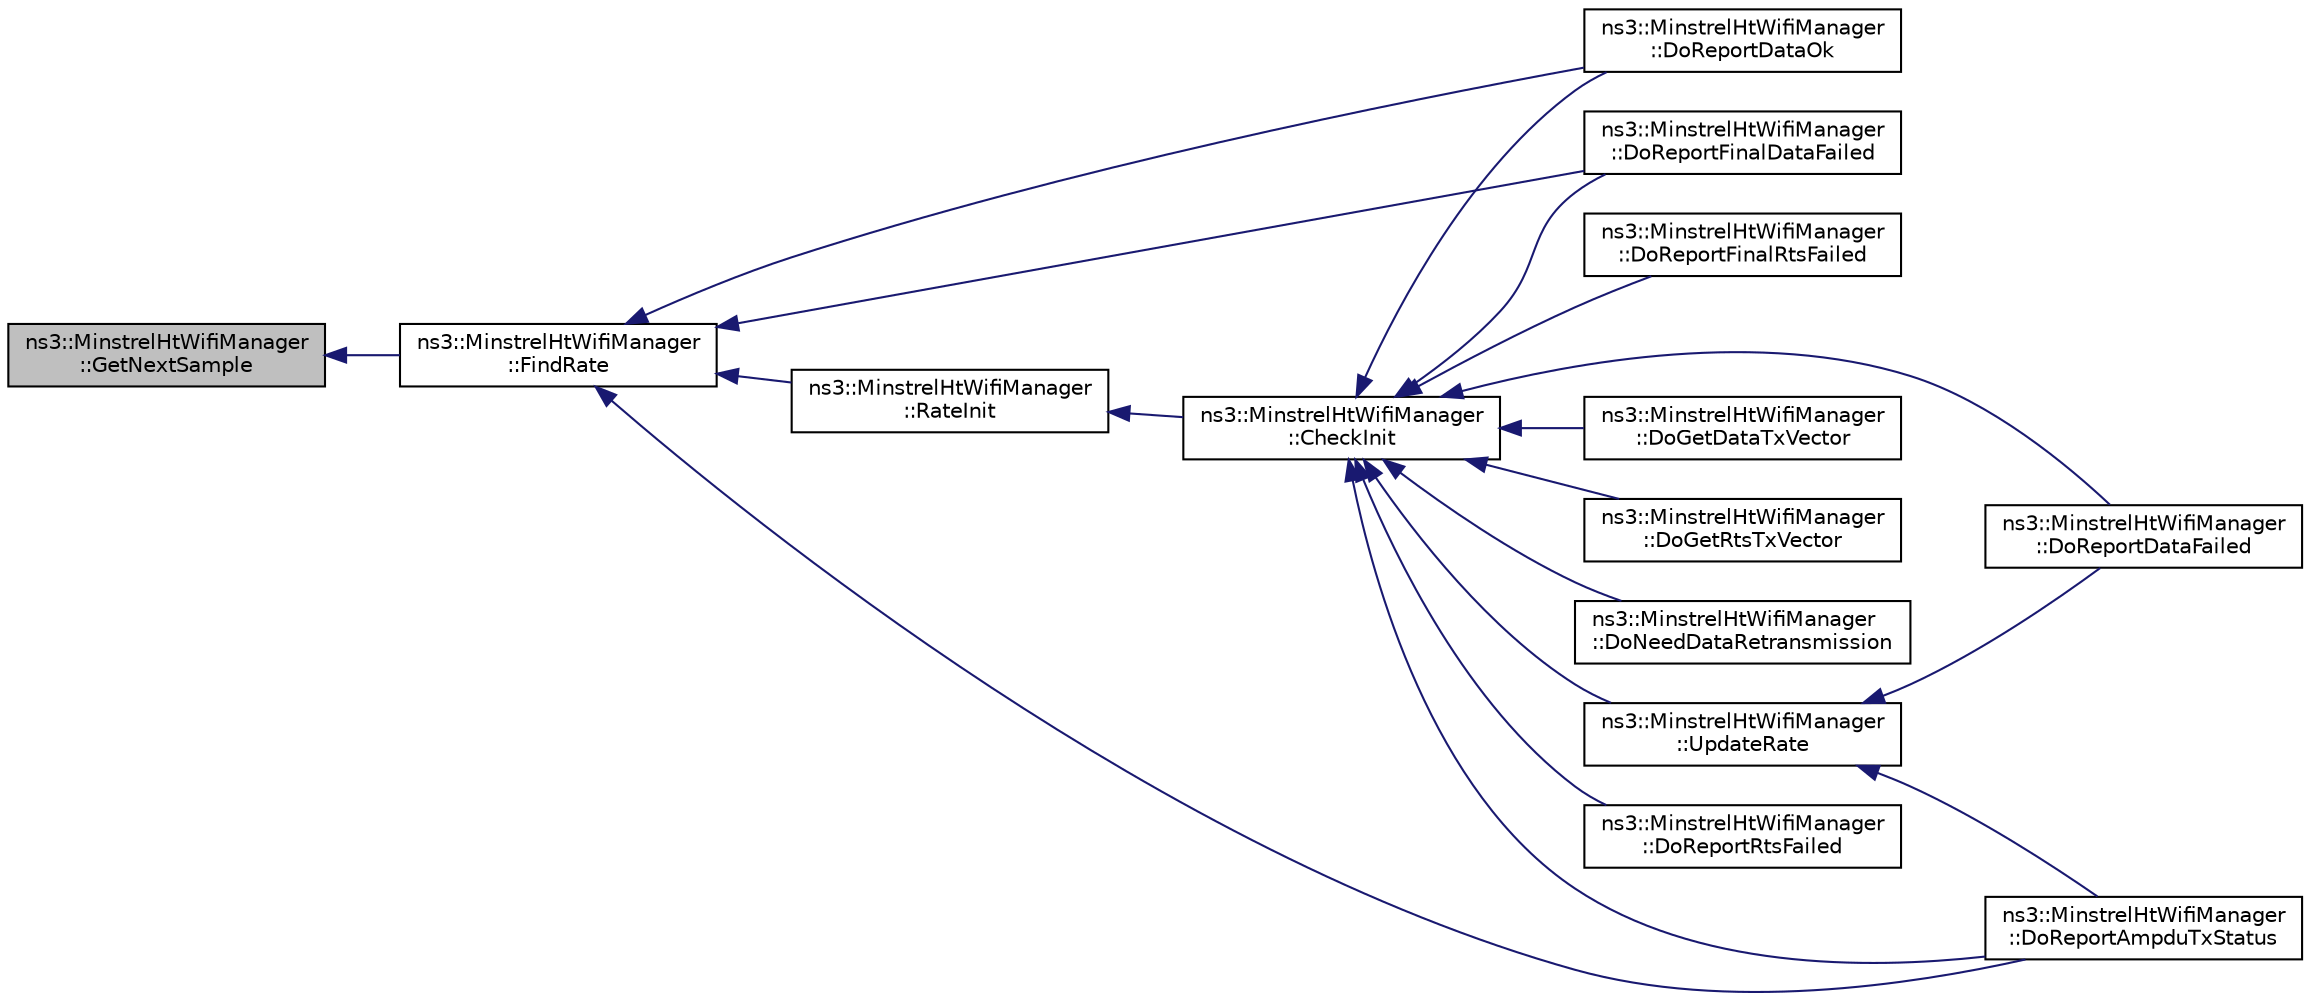 digraph "ns3::MinstrelHtWifiManager::GetNextSample"
{
  edge [fontname="Helvetica",fontsize="10",labelfontname="Helvetica",labelfontsize="10"];
  node [fontname="Helvetica",fontsize="10",shape=record];
  rankdir="LR";
  Node1 [label="ns3::MinstrelHtWifiManager\l::GetNextSample",height=0.2,width=0.4,color="black", fillcolor="grey75", style="filled", fontcolor="black"];
  Node1 -> Node2 [dir="back",color="midnightblue",fontsize="10",style="solid"];
  Node2 [label="ns3::MinstrelHtWifiManager\l::FindRate",height=0.2,width=0.4,color="black", fillcolor="white", style="filled",URL="$dd/d09/classns3_1_1MinstrelHtWifiManager.html#a06c5d6ae62e898a226ffd6cb0b448038"];
  Node2 -> Node3 [dir="back",color="midnightblue",fontsize="10",style="solid"];
  Node3 [label="ns3::MinstrelHtWifiManager\l::DoReportDataOk",height=0.2,width=0.4,color="black", fillcolor="white", style="filled",URL="$dd/d09/classns3_1_1MinstrelHtWifiManager.html#a62ad32df22d4a75101d001e6e6635559"];
  Node2 -> Node4 [dir="back",color="midnightblue",fontsize="10",style="solid"];
  Node4 [label="ns3::MinstrelHtWifiManager\l::DoReportFinalDataFailed",height=0.2,width=0.4,color="black", fillcolor="white", style="filled",URL="$dd/d09/classns3_1_1MinstrelHtWifiManager.html#a7f0e93d9dccdb7bbbe35ff9b6d117d53"];
  Node2 -> Node5 [dir="back",color="midnightblue",fontsize="10",style="solid"];
  Node5 [label="ns3::MinstrelHtWifiManager\l::DoReportAmpduTxStatus",height=0.2,width=0.4,color="black", fillcolor="white", style="filled",URL="$dd/d09/classns3_1_1MinstrelHtWifiManager.html#a2a1c915cc3def7e9bff5da0123a16040"];
  Node2 -> Node6 [dir="back",color="midnightblue",fontsize="10",style="solid"];
  Node6 [label="ns3::MinstrelHtWifiManager\l::RateInit",height=0.2,width=0.4,color="black", fillcolor="white", style="filled",URL="$dd/d09/classns3_1_1MinstrelHtWifiManager.html#a3b59b889db624539c6d5af89fa5e9f74"];
  Node6 -> Node7 [dir="back",color="midnightblue",fontsize="10",style="solid"];
  Node7 [label="ns3::MinstrelHtWifiManager\l::CheckInit",height=0.2,width=0.4,color="black", fillcolor="white", style="filled",URL="$dd/d09/classns3_1_1MinstrelHtWifiManager.html#a7f94804a34efa6121bdfd5d01ac34694"];
  Node7 -> Node8 [dir="back",color="midnightblue",fontsize="10",style="solid"];
  Node8 [label="ns3::MinstrelHtWifiManager\l::DoReportRtsFailed",height=0.2,width=0.4,color="black", fillcolor="white", style="filled",URL="$dd/d09/classns3_1_1MinstrelHtWifiManager.html#a755d4934c2a8ea5392c23aed6ae85851"];
  Node7 -> Node9 [dir="back",color="midnightblue",fontsize="10",style="solid"];
  Node9 [label="ns3::MinstrelHtWifiManager\l::DoReportFinalRtsFailed",height=0.2,width=0.4,color="black", fillcolor="white", style="filled",URL="$dd/d09/classns3_1_1MinstrelHtWifiManager.html#a9891afb45c6fd574a040dfef9d85014f"];
  Node7 -> Node10 [dir="back",color="midnightblue",fontsize="10",style="solid"];
  Node10 [label="ns3::MinstrelHtWifiManager\l::DoReportDataFailed",height=0.2,width=0.4,color="black", fillcolor="white", style="filled",URL="$dd/d09/classns3_1_1MinstrelHtWifiManager.html#aa586c8a920a75e94428f44b560aefc7e"];
  Node7 -> Node3 [dir="back",color="midnightblue",fontsize="10",style="solid"];
  Node7 -> Node4 [dir="back",color="midnightblue",fontsize="10",style="solid"];
  Node7 -> Node5 [dir="back",color="midnightblue",fontsize="10",style="solid"];
  Node7 -> Node11 [dir="back",color="midnightblue",fontsize="10",style="solid"];
  Node11 [label="ns3::MinstrelHtWifiManager\l::UpdateRate",height=0.2,width=0.4,color="black", fillcolor="white", style="filled",URL="$dd/d09/classns3_1_1MinstrelHtWifiManager.html#abb282b56803faf26139d0db929b09b22"];
  Node11 -> Node10 [dir="back",color="midnightblue",fontsize="10",style="solid"];
  Node11 -> Node5 [dir="back",color="midnightblue",fontsize="10",style="solid"];
  Node7 -> Node12 [dir="back",color="midnightblue",fontsize="10",style="solid"];
  Node12 [label="ns3::MinstrelHtWifiManager\l::DoGetDataTxVector",height=0.2,width=0.4,color="black", fillcolor="white", style="filled",URL="$dd/d09/classns3_1_1MinstrelHtWifiManager.html#abc2436c9c8dabb7c78907f478e1bb8c7"];
  Node7 -> Node13 [dir="back",color="midnightblue",fontsize="10",style="solid"];
  Node13 [label="ns3::MinstrelHtWifiManager\l::DoGetRtsTxVector",height=0.2,width=0.4,color="black", fillcolor="white", style="filled",URL="$dd/d09/classns3_1_1MinstrelHtWifiManager.html#a8628d42b27a3bf5cbbd4ea0ec2a79307"];
  Node7 -> Node14 [dir="back",color="midnightblue",fontsize="10",style="solid"];
  Node14 [label="ns3::MinstrelHtWifiManager\l::DoNeedDataRetransmission",height=0.2,width=0.4,color="black", fillcolor="white", style="filled",URL="$dd/d09/classns3_1_1MinstrelHtWifiManager.html#adb495f5af6c0f3d22396a0c05869d33f"];
}
